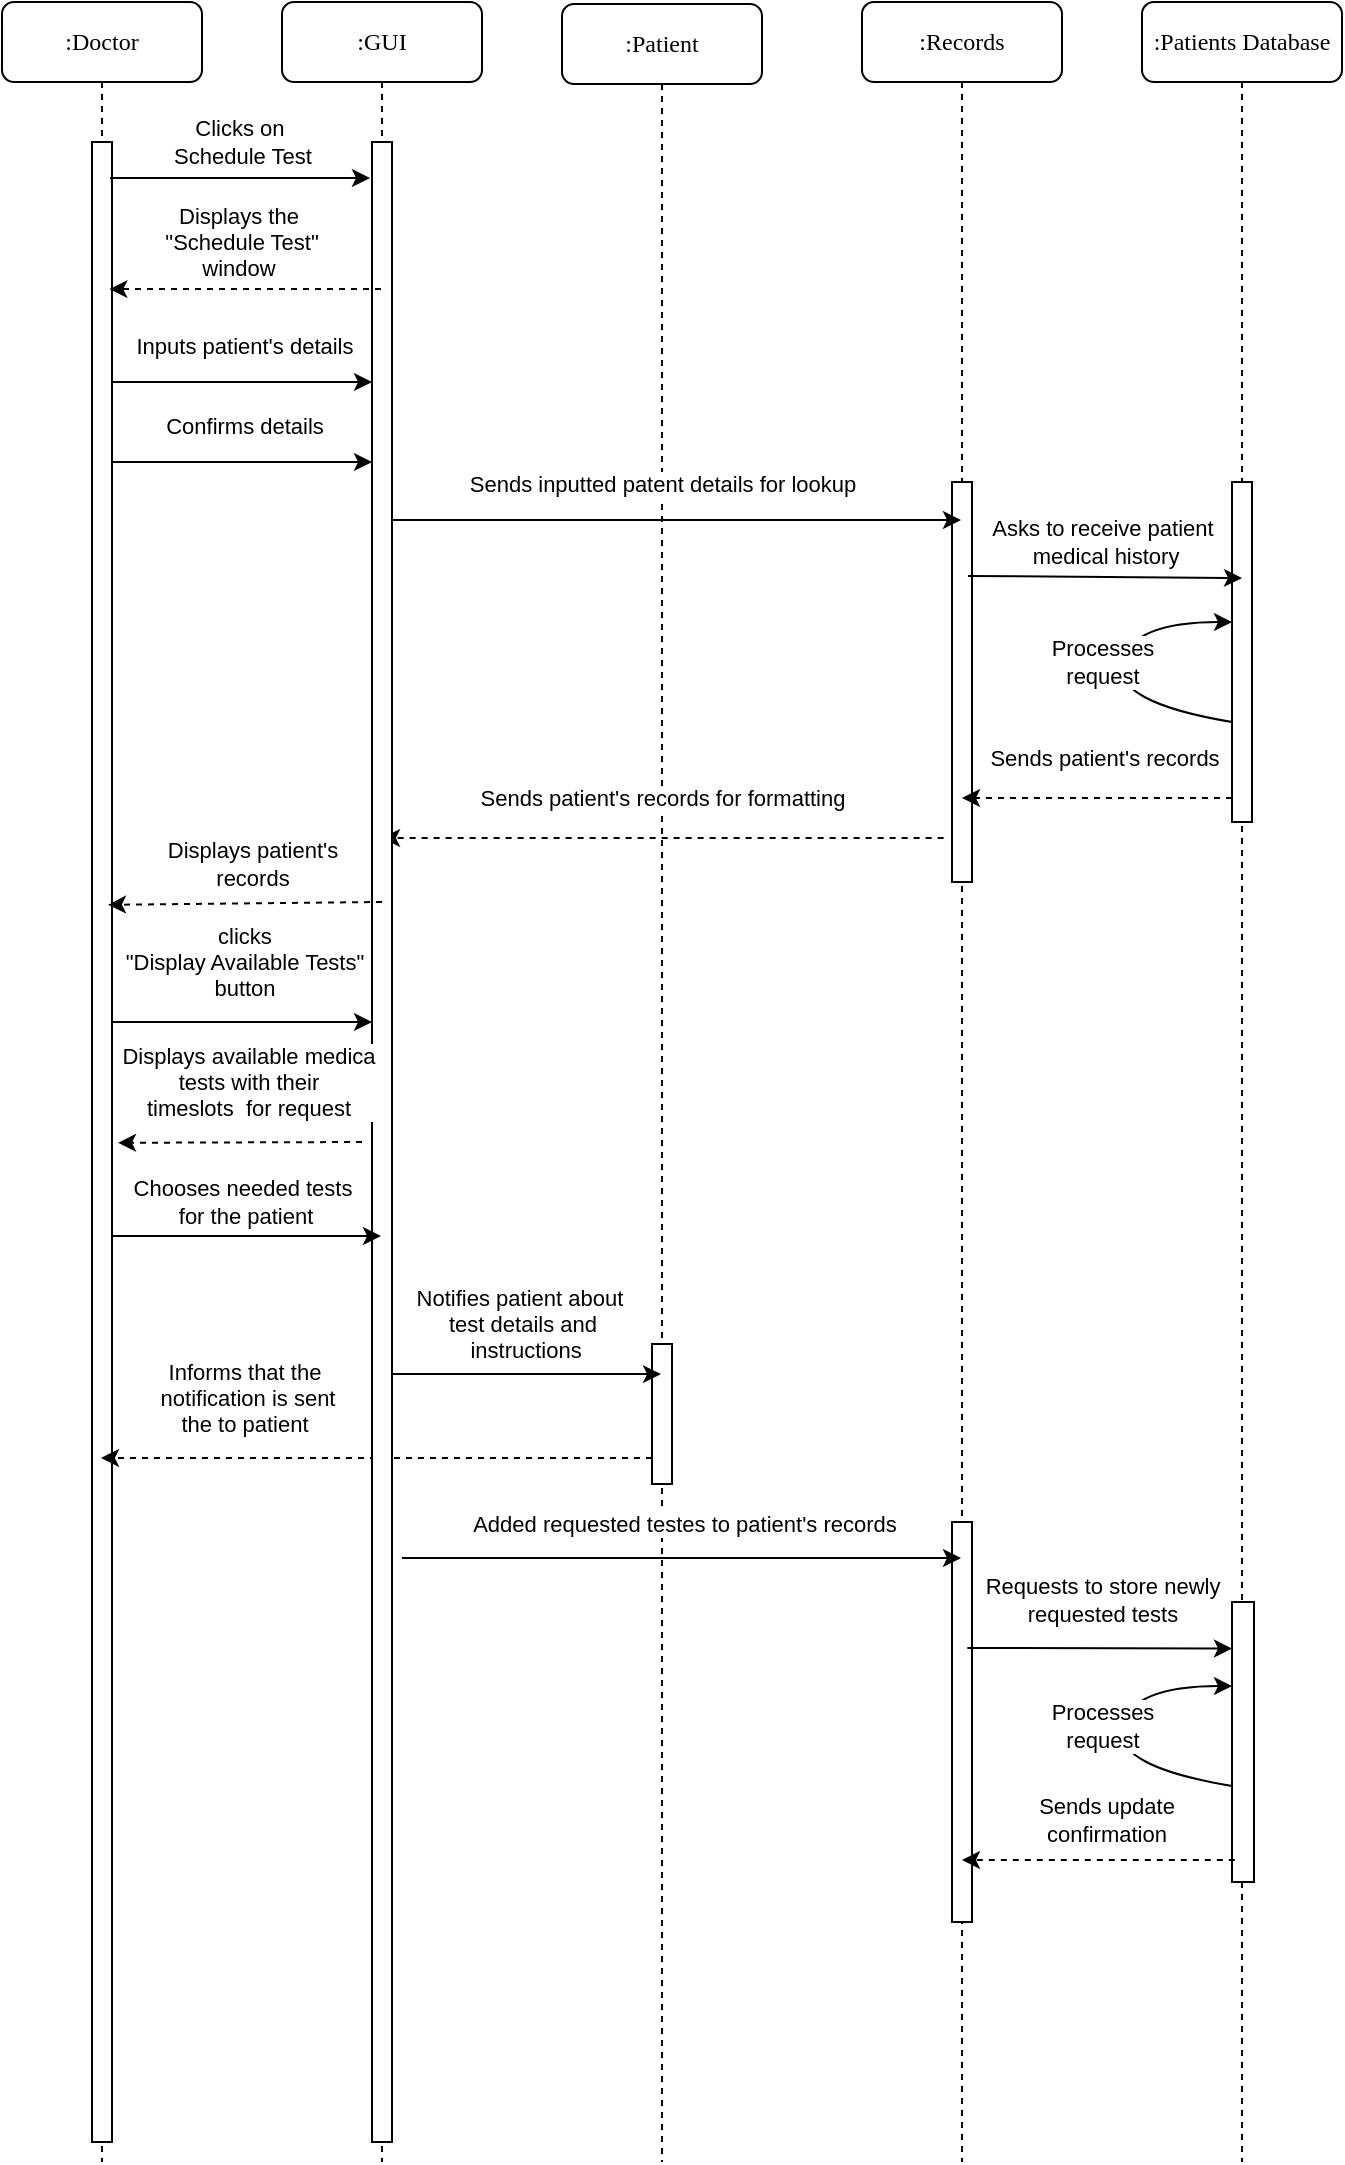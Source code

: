 <mxfile version="25.0.1">
  <diagram name="Page-1" id="mwcBkCEipdr4c4iW-kh4">
    <mxGraphModel dx="2063" dy="663" grid="1" gridSize="10" guides="1" tooltips="1" connect="1" arrows="1" fold="1" page="1" pageScale="1" pageWidth="850" pageHeight="1100" math="0" shadow="0">
      <root>
        <mxCell id="0" />
        <mxCell id="1" parent="0" />
        <mxCell id="b0ug8siEym2DbZe7Cz0L-1" value=":Doctor" style="shape=umlLifeline;perimeter=lifelinePerimeter;whiteSpace=wrap;html=1;container=1;collapsible=0;recursiveResize=0;outlineConnect=0;rounded=1;shadow=0;comic=0;labelBackgroundColor=none;strokeWidth=1;fontFamily=Verdana;fontSize=12;align=center;" parent="1" vertex="1">
          <mxGeometry x="-40" y="80" width="100" height="1080" as="geometry" />
        </mxCell>
        <mxCell id="b0ug8siEym2DbZe7Cz0L-2" value="" style="html=1;points=[];perimeter=orthogonalPerimeter;rounded=0;shadow=0;comic=0;labelBackgroundColor=none;strokeWidth=1;fontFamily=Verdana;fontSize=12;align=center;" parent="b0ug8siEym2DbZe7Cz0L-1" vertex="1">
          <mxGeometry x="45" y="70" width="10" height="1000" as="geometry" />
        </mxCell>
        <mxCell id="b0ug8siEym2DbZe7Cz0L-43" value="" style="endArrow=classic;html=1;rounded=0;" parent="b0ug8siEym2DbZe7Cz0L-1" edge="1">
          <mxGeometry width="50" height="50" relative="1" as="geometry">
            <mxPoint x="55" y="230" as="sourcePoint" />
            <mxPoint x="185" y="230" as="targetPoint" />
          </mxGeometry>
        </mxCell>
        <mxCell id="b0ug8siEym2DbZe7Cz0L-44" value="Confirms details" style="edgeLabel;html=1;align=center;verticalAlign=middle;resizable=0;points=[];" parent="b0ug8siEym2DbZe7Cz0L-43" vertex="1" connectable="0">
          <mxGeometry x="0.108" relative="1" as="geometry">
            <mxPoint x="-6" y="-18" as="offset" />
          </mxGeometry>
        </mxCell>
        <mxCell id="b0ug8siEym2DbZe7Cz0L-16" value=":Records" style="shape=umlLifeline;perimeter=lifelinePerimeter;whiteSpace=wrap;html=1;container=1;collapsible=0;recursiveResize=0;outlineConnect=0;rounded=1;shadow=0;comic=0;labelBackgroundColor=none;strokeWidth=1;fontFamily=Verdana;fontSize=12;align=center;" parent="1" vertex="1">
          <mxGeometry x="390" y="80" width="100" height="1080" as="geometry" />
        </mxCell>
        <mxCell id="b0ug8siEym2DbZe7Cz0L-17" value="" style="html=1;points=[];perimeter=orthogonalPerimeter;rounded=0;shadow=0;comic=0;labelBackgroundColor=none;strokeWidth=1;fontFamily=Verdana;fontSize=12;align=center;" parent="b0ug8siEym2DbZe7Cz0L-16" vertex="1">
          <mxGeometry x="45" y="240" width="10" height="200" as="geometry" />
        </mxCell>
        <mxCell id="b0ug8siEym2DbZe7Cz0L-79" value="" style="html=1;points=[];perimeter=orthogonalPerimeter;rounded=0;shadow=0;comic=0;labelBackgroundColor=none;strokeWidth=1;fontFamily=Verdana;fontSize=12;align=center;" parent="b0ug8siEym2DbZe7Cz0L-16" vertex="1">
          <mxGeometry x="45" y="760" width="10" height="200" as="geometry" />
        </mxCell>
        <mxCell id="b0ug8siEym2DbZe7Cz0L-21" value=":Patients Database" style="shape=umlLifeline;perimeter=lifelinePerimeter;whiteSpace=wrap;html=1;container=1;collapsible=0;recursiveResize=0;outlineConnect=0;rounded=1;shadow=0;comic=0;labelBackgroundColor=none;strokeWidth=1;fontFamily=Verdana;fontSize=12;align=center;" parent="1" vertex="1">
          <mxGeometry x="530" y="80" width="100" height="1080" as="geometry" />
        </mxCell>
        <mxCell id="b0ug8siEym2DbZe7Cz0L-22" value="" style="html=1;points=[];perimeter=orthogonalPerimeter;rounded=0;shadow=0;comic=0;labelBackgroundColor=none;strokeWidth=1;fontFamily=Verdana;fontSize=12;align=center;" parent="b0ug8siEym2DbZe7Cz0L-21" vertex="1">
          <mxGeometry x="45" y="240" width="10" height="170" as="geometry" />
        </mxCell>
        <mxCell id="b0ug8siEym2DbZe7Cz0L-48" value="" style="curved=1;endArrow=classic;html=1;rounded=0;" parent="b0ug8siEym2DbZe7Cz0L-21" edge="1">
          <mxGeometry width="50" height="50" relative="1" as="geometry">
            <mxPoint x="45" y="360" as="sourcePoint" />
            <mxPoint x="45" y="310" as="targetPoint" />
            <Array as="points">
              <mxPoint x="45" y="360" />
              <mxPoint x="-15" y="350" />
              <mxPoint x="-5" y="310" />
            </Array>
          </mxGeometry>
        </mxCell>
        <mxCell id="b0ug8siEym2DbZe7Cz0L-49" value="Processes &lt;br&gt;request" style="edgeLabel;html=1;align=center;verticalAlign=middle;resizable=0;points=[];" parent="b0ug8siEym2DbZe7Cz0L-48" vertex="1" connectable="0">
          <mxGeometry x="0.012" y="-3" relative="1" as="geometry">
            <mxPoint x="-12" y="-5" as="offset" />
          </mxGeometry>
        </mxCell>
        <mxCell id="b0ug8siEym2DbZe7Cz0L-50" value="" style="html=1;labelBackgroundColor=#ffffff;startArrow=none;startFill=0;startSize=6;endArrow=classic;endFill=1;endSize=6;jettySize=auto;orthogonalLoop=1;strokeWidth=1;dashed=1;fontSize=14;rounded=0;" parent="b0ug8siEym2DbZe7Cz0L-21" target="b0ug8siEym2DbZe7Cz0L-16" edge="1">
          <mxGeometry width="60" height="60" relative="1" as="geometry">
            <mxPoint x="45" y="398.0" as="sourcePoint" />
            <mxPoint x="-80" y="398" as="targetPoint" />
          </mxGeometry>
        </mxCell>
        <mxCell id="b0ug8siEym2DbZe7Cz0L-51" value="Sends patient&#39;s records" style="edgeLabel;html=1;align=center;verticalAlign=middle;resizable=0;points=[];" parent="b0ug8siEym2DbZe7Cz0L-50" vertex="1" connectable="0">
          <mxGeometry x="0.058" y="-1" relative="1" as="geometry">
            <mxPoint x="7" y="-19" as="offset" />
          </mxGeometry>
        </mxCell>
        <mxCell id="b0ug8siEym2DbZe7Cz0L-65" value="" style="endArrow=classic;html=1;rounded=0;exitX=1.267;exitY=0.296;exitDx=0;exitDy=0;exitPerimeter=0;" parent="b0ug8siEym2DbZe7Cz0L-21" edge="1">
          <mxGeometry width="50" height="50" relative="1" as="geometry">
            <mxPoint x="-87.33" y="823" as="sourcePoint" />
            <mxPoint x="45" y="823.24" as="targetPoint" />
          </mxGeometry>
        </mxCell>
        <mxCell id="b0ug8siEym2DbZe7Cz0L-66" value="Requests to store newly &lt;br&gt;requested tests" style="edgeLabel;html=1;align=center;verticalAlign=middle;resizable=0;points=[];" parent="b0ug8siEym2DbZe7Cz0L-65" vertex="1" connectable="0">
          <mxGeometry x="0.051" y="-2" relative="1" as="geometry">
            <mxPoint x="-2" y="-26" as="offset" />
          </mxGeometry>
        </mxCell>
        <mxCell id="b0ug8siEym2DbZe7Cz0L-76" value="" style="curved=1;endArrow=classic;html=1;rounded=0;" parent="b0ug8siEym2DbZe7Cz0L-21" edge="1">
          <mxGeometry width="50" height="50" relative="1" as="geometry">
            <mxPoint x="45" y="892" as="sourcePoint" />
            <mxPoint x="45" y="842" as="targetPoint" />
            <Array as="points">
              <mxPoint x="45" y="892" />
              <mxPoint x="-15" y="882" />
              <mxPoint x="-5" y="842" />
            </Array>
          </mxGeometry>
        </mxCell>
        <mxCell id="b0ug8siEym2DbZe7Cz0L-77" value="Processes &lt;br&gt;request" style="edgeLabel;html=1;align=center;verticalAlign=middle;resizable=0;points=[];" parent="b0ug8siEym2DbZe7Cz0L-76" vertex="1" connectable="0">
          <mxGeometry x="0.012" y="-3" relative="1" as="geometry">
            <mxPoint x="-12" y="-5" as="offset" />
          </mxGeometry>
        </mxCell>
        <mxCell id="b0ug8siEym2DbZe7Cz0L-78" value="" style="html=1;points=[];perimeter=orthogonalPerimeter;rounded=0;shadow=0;comic=0;labelBackgroundColor=none;strokeWidth=1;fontFamily=Verdana;fontSize=12;align=center;" parent="b0ug8siEym2DbZe7Cz0L-21" vertex="1">
          <mxGeometry x="45" y="800" width="11" height="140" as="geometry" />
        </mxCell>
        <mxCell id="b0ug8siEym2DbZe7Cz0L-26" value=":Patient" style="shape=umlLifeline;perimeter=lifelinePerimeter;whiteSpace=wrap;html=1;container=1;collapsible=0;recursiveResize=0;outlineConnect=0;rounded=1;shadow=0;comic=0;labelBackgroundColor=none;strokeWidth=1;fontFamily=Verdana;fontSize=12;align=center;" parent="1" vertex="1">
          <mxGeometry x="240" y="81" width="100" height="1079" as="geometry" />
        </mxCell>
        <mxCell id="b0ug8siEym2DbZe7Cz0L-27" value="" style="html=1;points=[];perimeter=orthogonalPerimeter;rounded=0;shadow=0;comic=0;labelBackgroundColor=none;strokeWidth=1;fontFamily=Verdana;fontSize=12;align=center;" parent="b0ug8siEym2DbZe7Cz0L-26" vertex="1">
          <mxGeometry x="45" y="670" width="10" height="70" as="geometry" />
        </mxCell>
        <mxCell id="b0ug8siEym2DbZe7Cz0L-42" value="" style="endArrow=classic;html=1;rounded=0;" parent="b0ug8siEym2DbZe7Cz0L-26" target="b0ug8siEym2DbZe7Cz0L-16" edge="1">
          <mxGeometry width="50" height="50" relative="1" as="geometry">
            <mxPoint x="-90" y="258" as="sourcePoint" />
            <mxPoint x="190" y="250" as="targetPoint" />
          </mxGeometry>
        </mxCell>
        <mxCell id="b0ug8siEym2DbZe7Cz0L-45" value="Sends inputted patent details for lookup" style="edgeLabel;html=1;align=center;verticalAlign=middle;resizable=0;points=[];" parent="b0ug8siEym2DbZe7Cz0L-42" vertex="1" connectable="0">
          <mxGeometry x="-0.332" y="4" relative="1" as="geometry">
            <mxPoint x="43" y="-14" as="offset" />
          </mxGeometry>
        </mxCell>
        <mxCell id="b0ug8siEym2DbZe7Cz0L-52" value="" style="html=1;labelBackgroundColor=#ffffff;startArrow=none;startFill=0;startSize=6;endArrow=classic;endFill=1;endSize=6;jettySize=auto;orthogonalLoop=1;strokeWidth=1;dashed=1;fontSize=14;rounded=0;" parent="b0ug8siEym2DbZe7Cz0L-26" target="b0ug8siEym2DbZe7Cz0L-11" edge="1">
          <mxGeometry width="60" height="60" relative="1" as="geometry">
            <mxPoint x="190.83" y="417.0" as="sourcePoint" />
            <mxPoint x="-80" y="417" as="targetPoint" />
          </mxGeometry>
        </mxCell>
        <mxCell id="b0ug8siEym2DbZe7Cz0L-53" value="Sends patient&#39;s records for formatting" style="edgeLabel;html=1;align=center;verticalAlign=middle;resizable=0;points=[];" parent="b0ug8siEym2DbZe7Cz0L-52" vertex="1" connectable="0">
          <mxGeometry x="0.058" y="-1" relative="1" as="geometry">
            <mxPoint x="7" y="-19" as="offset" />
          </mxGeometry>
        </mxCell>
        <mxCell id="b0ug8siEym2DbZe7Cz0L-73" value="" style="html=1;labelBackgroundColor=#ffffff;startArrow=none;startFill=0;startSize=6;endArrow=classic;endFill=1;endSize=6;jettySize=auto;orthogonalLoop=1;strokeWidth=1;dashed=1;fontSize=14;rounded=0;" parent="b0ug8siEym2DbZe7Cz0L-26" edge="1">
          <mxGeometry width="60" height="60" relative="1" as="geometry">
            <mxPoint x="45" y="727" as="sourcePoint" />
            <mxPoint x="-230.5" y="727" as="targetPoint" />
          </mxGeometry>
        </mxCell>
        <mxCell id="b0ug8siEym2DbZe7Cz0L-74" value="Informs that the&lt;br&gt;&amp;nbsp;notification is sent &lt;br&gt;the to patient" style="edgeLabel;html=1;align=center;verticalAlign=middle;resizable=0;points=[];" parent="b0ug8siEym2DbZe7Cz0L-73" vertex="1" connectable="0">
          <mxGeometry x="0.058" y="-1" relative="1" as="geometry">
            <mxPoint x="-59" y="-29" as="offset" />
          </mxGeometry>
        </mxCell>
        <mxCell id="b0ug8siEym2DbZe7Cz0L-11" value=":GUI" style="shape=umlLifeline;perimeter=lifelinePerimeter;whiteSpace=wrap;html=1;container=1;collapsible=0;recursiveResize=0;outlineConnect=0;rounded=1;shadow=0;comic=0;labelBackgroundColor=none;strokeWidth=1;fontFamily=Verdana;fontSize=12;align=center;" parent="1" vertex="1">
          <mxGeometry x="100" y="80" width="100" height="1080" as="geometry" />
        </mxCell>
        <mxCell id="b0ug8siEym2DbZe7Cz0L-12" value="" style="html=1;points=[];perimeter=orthogonalPerimeter;rounded=0;shadow=0;comic=0;labelBackgroundColor=none;strokeWidth=1;fontFamily=Verdana;fontSize=12;align=center;" parent="b0ug8siEym2DbZe7Cz0L-11" vertex="1">
          <mxGeometry x="45" y="70" width="10" height="1000" as="geometry" />
        </mxCell>
        <mxCell id="b0ug8siEym2DbZe7Cz0L-40" value="" style="endArrow=classic;html=1;rounded=0;" parent="b0ug8siEym2DbZe7Cz0L-11" edge="1">
          <mxGeometry width="50" height="50" relative="1" as="geometry">
            <mxPoint x="-85" y="190" as="sourcePoint" />
            <mxPoint x="45" y="190" as="targetPoint" />
          </mxGeometry>
        </mxCell>
        <mxCell id="b0ug8siEym2DbZe7Cz0L-41" value="Inputs patient&#39;s details" style="edgeLabel;html=1;align=center;verticalAlign=middle;resizable=0;points=[];" parent="b0ug8siEym2DbZe7Cz0L-40" vertex="1" connectable="0">
          <mxGeometry x="0.108" relative="1" as="geometry">
            <mxPoint x="-6" y="-18" as="offset" />
          </mxGeometry>
        </mxCell>
        <mxCell id="b0ug8siEym2DbZe7Cz0L-31" value="" style="endArrow=classic;html=1;rounded=0;" parent="1" edge="1">
          <mxGeometry width="50" height="50" relative="1" as="geometry">
            <mxPoint x="14" y="168" as="sourcePoint" />
            <mxPoint x="144" y="168" as="targetPoint" />
          </mxGeometry>
        </mxCell>
        <mxCell id="b0ug8siEym2DbZe7Cz0L-32" value="Clicks on&amp;nbsp;&lt;div&gt;Schedule Test&lt;/div&gt;" style="edgeLabel;html=1;align=center;verticalAlign=middle;resizable=0;points=[];" parent="b0ug8siEym2DbZe7Cz0L-31" vertex="1" connectable="0">
          <mxGeometry x="0.108" relative="1" as="geometry">
            <mxPoint x="-6" y="-18" as="offset" />
          </mxGeometry>
        </mxCell>
        <mxCell id="b0ug8siEym2DbZe7Cz0L-38" value="" style="html=1;labelBackgroundColor=#ffffff;startArrow=none;startFill=0;startSize=6;endArrow=classic;endFill=1;endSize=6;jettySize=auto;orthogonalLoop=1;strokeWidth=1;dashed=1;fontSize=14;rounded=0;entryX=0.867;entryY=0.026;entryDx=0;entryDy=0;entryPerimeter=0;" parent="1" edge="1">
          <mxGeometry width="60" height="60" relative="1" as="geometry">
            <mxPoint x="149.5" y="223.56" as="sourcePoint" />
            <mxPoint x="13.67" y="223.56" as="targetPoint" />
          </mxGeometry>
        </mxCell>
        <mxCell id="b0ug8siEym2DbZe7Cz0L-39" value="Displays the&lt;br&gt;&amp;nbsp;&quot;Schedule Test&quot; &lt;br&gt;window" style="edgeLabel;html=1;align=center;verticalAlign=middle;resizable=0;points=[];" parent="b0ug8siEym2DbZe7Cz0L-38" vertex="1" connectable="0">
          <mxGeometry x="0.058" y="-1" relative="1" as="geometry">
            <mxPoint y="-23" as="offset" />
          </mxGeometry>
        </mxCell>
        <mxCell id="b0ug8siEym2DbZe7Cz0L-46" value="" style="endArrow=classic;html=1;rounded=0;exitX=0.8;exitY=0.235;exitDx=0;exitDy=0;exitPerimeter=0;" parent="1" source="b0ug8siEym2DbZe7Cz0L-17" edge="1">
          <mxGeometry width="50" height="50" relative="1" as="geometry">
            <mxPoint x="450" y="370" as="sourcePoint" />
            <mxPoint x="580" y="368" as="targetPoint" />
          </mxGeometry>
        </mxCell>
        <mxCell id="b0ug8siEym2DbZe7Cz0L-47" value="Asks to receive patient&lt;br&gt;&amp;nbsp;medical history" style="edgeLabel;html=1;align=center;verticalAlign=middle;resizable=0;points=[];" parent="b0ug8siEym2DbZe7Cz0L-46" vertex="1" connectable="0">
          <mxGeometry x="-0.341" y="2" relative="1" as="geometry">
            <mxPoint x="22" y="-16" as="offset" />
          </mxGeometry>
        </mxCell>
        <mxCell id="b0ug8siEym2DbZe7Cz0L-54" value="" style="html=1;labelBackgroundColor=#ffffff;startArrow=none;startFill=0;startSize=6;endArrow=classic;endFill=1;endSize=6;jettySize=auto;orthogonalLoop=1;strokeWidth=1;dashed=1;fontSize=14;rounded=0;entryX=0.8;entryY=0.19;entryDx=0;entryDy=0;entryPerimeter=0;" parent="1" edge="1">
          <mxGeometry width="60" height="60" relative="1" as="geometry">
            <mxPoint x="150" y="530" as="sourcePoint" />
            <mxPoint x="13" y="531.4" as="targetPoint" />
          </mxGeometry>
        </mxCell>
        <mxCell id="b0ug8siEym2DbZe7Cz0L-55" value="Displays patient&#39;s &lt;br&gt;records" style="edgeLabel;html=1;align=center;verticalAlign=middle;resizable=0;points=[];" parent="b0ug8siEym2DbZe7Cz0L-54" vertex="1" connectable="0">
          <mxGeometry x="0.058" y="-1" relative="1" as="geometry">
            <mxPoint x="7" y="-19" as="offset" />
          </mxGeometry>
        </mxCell>
        <mxCell id="b0ug8siEym2DbZe7Cz0L-58" value="" style="html=1;labelBackgroundColor=#ffffff;startArrow=none;startFill=0;startSize=6;endArrow=classic;endFill=1;endSize=6;jettySize=auto;orthogonalLoop=1;strokeWidth=1;dashed=1;fontSize=14;rounded=0;entryX=0.8;entryY=0.19;entryDx=0;entryDy=0;entryPerimeter=0;" parent="1" edge="1">
          <mxGeometry width="60" height="60" relative="1" as="geometry">
            <mxPoint x="140" y="650" as="sourcePoint" />
            <mxPoint x="18" y="650.4" as="targetPoint" />
          </mxGeometry>
        </mxCell>
        <mxCell id="b0ug8siEym2DbZe7Cz0L-59" value="Displays available medica &lt;br&gt;tests with their&lt;br&gt;timeslots&amp;nbsp; for&amp;nbsp;request" style="edgeLabel;html=1;align=center;verticalAlign=middle;resizable=0;points=[];" parent="b0ug8siEym2DbZe7Cz0L-58" vertex="1" connectable="0">
          <mxGeometry x="0.058" y="-1" relative="1" as="geometry">
            <mxPoint x="7" y="-29" as="offset" />
          </mxGeometry>
        </mxCell>
        <mxCell id="b0ug8siEym2DbZe7Cz0L-56" value="" style="endArrow=classic;html=1;rounded=0;" parent="1" edge="1">
          <mxGeometry width="50" height="50" relative="1" as="geometry">
            <mxPoint x="15" y="590" as="sourcePoint" />
            <mxPoint x="145" y="590" as="targetPoint" />
          </mxGeometry>
        </mxCell>
        <mxCell id="b0ug8siEym2DbZe7Cz0L-57" value="clicks &lt;br&gt;&quot;Display Available Tests&quot;&lt;br&gt;button" style="edgeLabel;html=1;align=center;verticalAlign=middle;resizable=0;points=[];" parent="b0ug8siEym2DbZe7Cz0L-56" vertex="1" connectable="0">
          <mxGeometry x="0.108" relative="1" as="geometry">
            <mxPoint x="-6" y="-30" as="offset" />
          </mxGeometry>
        </mxCell>
        <mxCell id="b0ug8siEym2DbZe7Cz0L-60" value="" style="endArrow=classic;html=1;rounded=0;" parent="1" target="b0ug8siEym2DbZe7Cz0L-11" edge="1">
          <mxGeometry width="50" height="50" relative="1" as="geometry">
            <mxPoint x="15" y="697" as="sourcePoint" />
            <mxPoint x="120" y="620" as="targetPoint" />
          </mxGeometry>
        </mxCell>
        <mxCell id="b0ug8siEym2DbZe7Cz0L-61" value="Chooses needed tests&lt;br&gt;&amp;nbsp;for the patient" style="edgeLabel;html=1;align=center;verticalAlign=middle;resizable=0;points=[];" parent="b0ug8siEym2DbZe7Cz0L-60" vertex="1" connectable="0">
          <mxGeometry x="0.051" y="-2" relative="1" as="geometry">
            <mxPoint x="-6" y="-19" as="offset" />
          </mxGeometry>
        </mxCell>
        <mxCell id="b0ug8siEym2DbZe7Cz0L-63" value="" style="endArrow=classic;html=1;rounded=0;" parent="1" edge="1">
          <mxGeometry width="50" height="50" relative="1" as="geometry">
            <mxPoint x="160" y="858" as="sourcePoint" />
            <mxPoint x="439.5" y="858" as="targetPoint" />
          </mxGeometry>
        </mxCell>
        <mxCell id="b0ug8siEym2DbZe7Cz0L-64" value="Added requested testes to patient&#39;s records" style="edgeLabel;html=1;align=center;verticalAlign=middle;resizable=0;points=[];" parent="b0ug8siEym2DbZe7Cz0L-63" vertex="1" connectable="0">
          <mxGeometry x="0.051" y="-2" relative="1" as="geometry">
            <mxPoint x="-6" y="-19" as="offset" />
          </mxGeometry>
        </mxCell>
        <mxCell id="b0ug8siEym2DbZe7Cz0L-67" value="" style="html=1;labelBackgroundColor=#ffffff;startArrow=none;startFill=0;startSize=6;endArrow=classic;endFill=1;endSize=6;jettySize=auto;orthogonalLoop=1;strokeWidth=1;dashed=1;fontSize=14;rounded=0;" parent="1" edge="1">
          <mxGeometry width="60" height="60" relative="1" as="geometry">
            <mxPoint x="576.42" y="1009" as="sourcePoint" />
            <mxPoint x="440" y="1009" as="targetPoint" />
          </mxGeometry>
        </mxCell>
        <mxCell id="b0ug8siEym2DbZe7Cz0L-68" value="Sends update &lt;br&gt;confirmation" style="edgeLabel;html=1;align=center;verticalAlign=middle;resizable=0;points=[];" parent="b0ug8siEym2DbZe7Cz0L-67" vertex="1" connectable="0">
          <mxGeometry x="0.058" y="-1" relative="1" as="geometry">
            <mxPoint x="7" y="-19" as="offset" />
          </mxGeometry>
        </mxCell>
        <mxCell id="b0ug8siEym2DbZe7Cz0L-71" value="" style="endArrow=classic;html=1;rounded=0;exitX=1;exitY=0.301;exitDx=0;exitDy=0;exitPerimeter=0;" parent="1" edge="1">
          <mxGeometry width="50" height="50" relative="1" as="geometry">
            <mxPoint x="155" y="766.06" as="sourcePoint" />
            <mxPoint x="289.5" y="766.06" as="targetPoint" />
          </mxGeometry>
        </mxCell>
        <mxCell id="b0ug8siEym2DbZe7Cz0L-72" value="Notifies patient about&amp;nbsp;&lt;br&gt;test details and&lt;br&gt;&amp;nbsp;instructions" style="edgeLabel;html=1;align=center;verticalAlign=middle;resizable=0;points=[];" parent="b0ug8siEym2DbZe7Cz0L-71" vertex="1" connectable="0">
          <mxGeometry x="0.304" y="2" relative="1" as="geometry">
            <mxPoint x="-23" y="-23" as="offset" />
          </mxGeometry>
        </mxCell>
      </root>
    </mxGraphModel>
  </diagram>
</mxfile>
